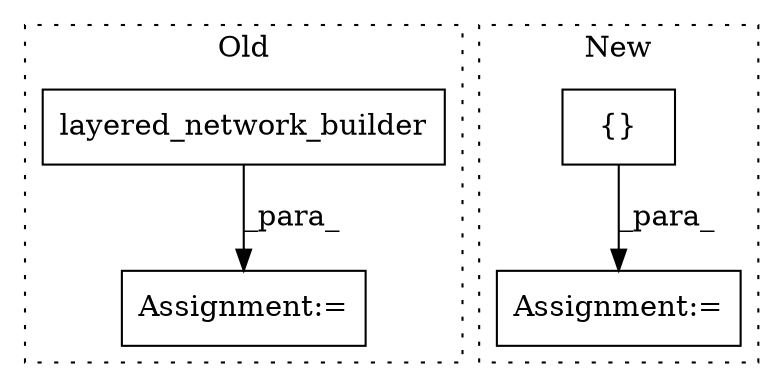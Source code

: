 digraph G {
subgraph cluster0 {
1 [label="layered_network_builder" a="32" s="9465,9503" l="24,1" shape="box"];
3 [label="Assignment:=" a="7" s="9516" l="1" shape="box"];
label = "Old";
style="dotted";
}
subgraph cluster1 {
2 [label="{}" a="4" s="8778,8843" l="6,2" shape="box"];
4 [label="Assignment:=" a="7" s="8756" l="1" shape="box"];
label = "New";
style="dotted";
}
1 -> 3 [label="_para_"];
2 -> 4 [label="_para_"];
}